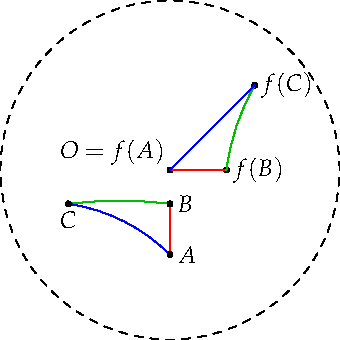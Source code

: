settings.tex="pdflatex";

texpreamble("\usepackage{amsmath}
\usepackage{amsthm,amssymb}
\usepackage{mathpazo}
\usepackage[svgnames]{xcolor}
");
import graph;

size(170);

pair cent(pair p, pair q){
	real A[][]={{2p.x,2p.y},{2q.x,2q.y}};
	real[] b={p.x^2+p.y^2+1,q.x^2+q.y^2+1};
	real[] c=solve(A,b);
	return (c[0],c[1]);
	}

real rad(pair p, pair q){
	real l=dot(cent(p,q),cent(p,q));
	return sqrt(l-1);
	}

void circ(pair p, pair q, pen pen=black){
	real paral=p.x*q.y-p.y*q.x;
	if(paral==0){draw(p--q,pen);}
	else{
	draw(arc(cent(p,q),rad(p,q),min(degrees(p-cent(p,q)),degrees(q-cent(p,q))),max(degrees(p-cent(p,q)),degrees(q-cent(p,q)))),pen);
	}
	}

pair al=(0,-1/2);
pair be=(0,1);

pair f(pair z){return be*(z-al)/(conj(al)*z-1);}

pair A=(0,-1/2);
pair B=(0,-1/5);
pair C=(-3/5,-1/5);

circ(A,B,red);
circ(B,C,heavygreen);
circ(C,A,blue);

draw(unitcircle,dashed);

dot("$A$",A,E);
dot("$B$",B,E);
dot("$C$",C,S);

dot("$O=f(A)$",f(A),NW);
dot("$f(B)$",f(B),E);
dot("$f(C)$",f(C));

circ(f(A),f(B),red);
circ(f(B),f(C),heavygreen);
circ(f(C),f(A),blue);

write(conj(al));